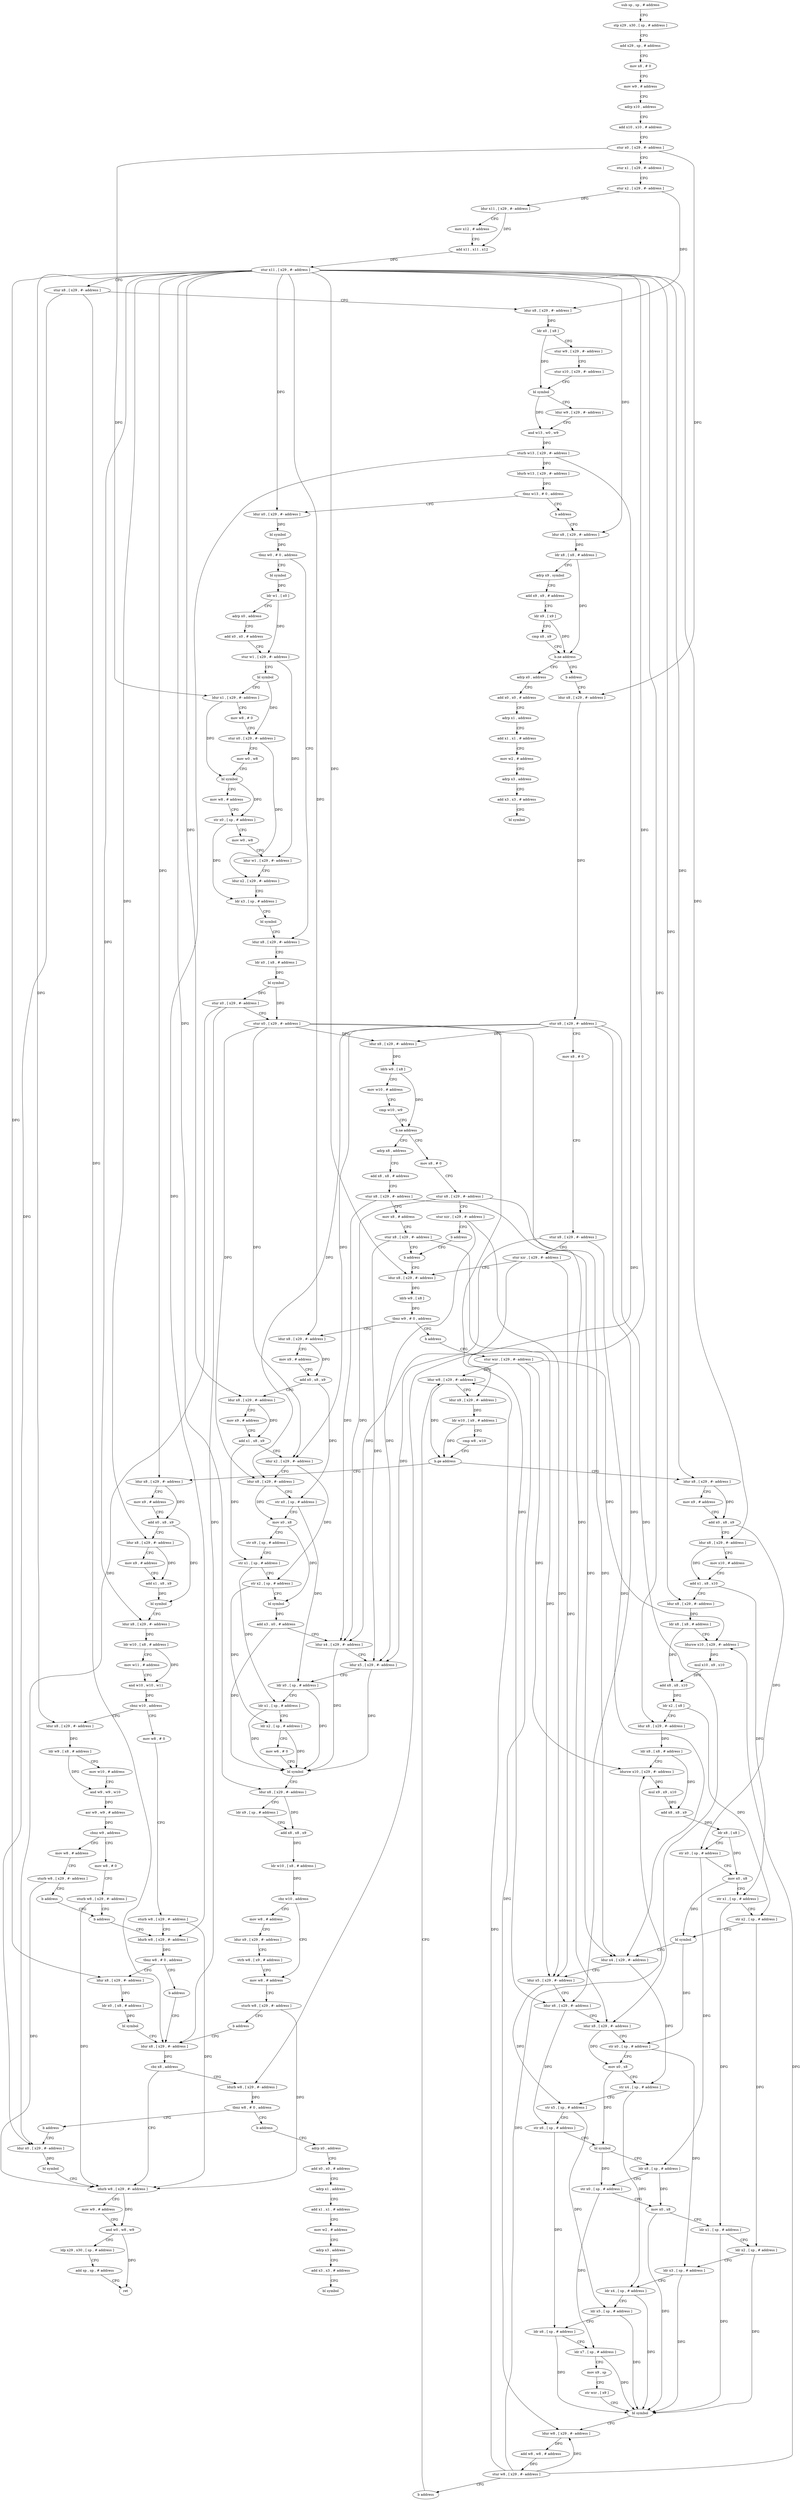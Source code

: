 digraph "func" {
"4227072" [label = "sub sp , sp , # address" ]
"4227076" [label = "stp x29 , x30 , [ sp , # address ]" ]
"4227080" [label = "add x29 , sp , # address" ]
"4227084" [label = "mov x8 , # 0" ]
"4227088" [label = "mov w9 , # address" ]
"4227092" [label = "adrp x10 , address" ]
"4227096" [label = "add x10 , x10 , # address" ]
"4227100" [label = "stur x0 , [ x29 , #- address ]" ]
"4227104" [label = "stur x1 , [ x29 , #- address ]" ]
"4227108" [label = "stur x2 , [ x29 , #- address ]" ]
"4227112" [label = "ldur x11 , [ x29 , #- address ]" ]
"4227116" [label = "mov x12 , # address" ]
"4227120" [label = "add x11 , x11 , x12" ]
"4227124" [label = "stur x11 , [ x29 , #- address ]" ]
"4227128" [label = "stur x8 , [ x29 , #- address ]" ]
"4227132" [label = "ldur x8 , [ x29 , #- address ]" ]
"4227136" [label = "ldr x0 , [ x8 ]" ]
"4227140" [label = "stur w9 , [ x29 , #- address ]" ]
"4227144" [label = "stur x10 , [ x29 , #- address ]" ]
"4227148" [label = "bl symbol" ]
"4227152" [label = "ldur w9 , [ x29 , #- address ]" ]
"4227156" [label = "and w13 , w0 , w9" ]
"4227160" [label = "sturb w13 , [ x29 , #- address ]" ]
"4227164" [label = "ldurb w13 , [ x29 , #- address ]" ]
"4227168" [label = "tbnz w13 , # 0 , address" ]
"4227176" [label = "ldur x0 , [ x29 , #- address ]" ]
"4227172" [label = "b address" ]
"4227180" [label = "bl symbol" ]
"4227184" [label = "tbnz w0 , # 0 , address" ]
"4227260" [label = "ldur x8 , [ x29 , #- address ]" ]
"4227188" [label = "bl symbol" ]
"4227340" [label = "ldur x8 , [ x29 , #- address ]" ]
"4227264" [label = "ldr x0 , [ x8 , # address ]" ]
"4227268" [label = "bl symbol" ]
"4227272" [label = "stur x0 , [ x29 , #- address ]" ]
"4227276" [label = "stur x0 , [ x29 , #- address ]" ]
"4227280" [label = "ldur x8 , [ x29 , #- address ]" ]
"4227284" [label = "ldrb w9 , [ x8 ]" ]
"4227288" [label = "mov w10 , # address" ]
"4227292" [label = "cmp w10 , w9" ]
"4227296" [label = "b.ne address" ]
"4227316" [label = "adrp x8 , address" ]
"4227300" [label = "mov x8 , # 0" ]
"4227192" [label = "ldr w1 , [ x0 ]" ]
"4227196" [label = "adrp x0 , address" ]
"4227200" [label = "add x0 , x0 , # address" ]
"4227204" [label = "stur w1 , [ x29 , #- address ]" ]
"4227208" [label = "bl symbol" ]
"4227212" [label = "ldur x1 , [ x29 , #- address ]" ]
"4227216" [label = "mov w8 , # 0" ]
"4227220" [label = "stur x0 , [ x29 , #- address ]" ]
"4227224" [label = "mov w0 , w8" ]
"4227228" [label = "bl symbol" ]
"4227232" [label = "mov w8 , # address" ]
"4227236" [label = "str x0 , [ sp , # address ]" ]
"4227240" [label = "mov w0 , w8" ]
"4227244" [label = "ldur w1 , [ x29 , #- address ]" ]
"4227248" [label = "ldur x2 , [ x29 , #- address ]" ]
"4227252" [label = "ldr x3 , [ sp , # address ]" ]
"4227256" [label = "bl symbol" ]
"4227344" [label = "ldr x8 , [ x8 , # address ]" ]
"4227348" [label = "adrp x9 , symbol" ]
"4227352" [label = "add x9 , x9 , # address" ]
"4227356" [label = "ldr x9 , [ x9 ]" ]
"4227360" [label = "cmp x8 , x9" ]
"4227364" [label = "b.ne address" ]
"4227372" [label = "adrp x0 , address" ]
"4227368" [label = "b address" ]
"4227320" [label = "add x8 , x8 , # address" ]
"4227324" [label = "stur x8 , [ x29 , #- address ]" ]
"4227328" [label = "mov x8 , # address" ]
"4227332" [label = "stur x8 , [ x29 , #- address ]" ]
"4227336" [label = "b address" ]
"4227304" [label = "stur x8 , [ x29 , #- address ]" ]
"4227308" [label = "stur xzr , [ x29 , #- address ]" ]
"4227312" [label = "b address" ]
"4227376" [label = "add x0 , x0 , # address" ]
"4227380" [label = "adrp x1 , address" ]
"4227384" [label = "add x1 , x1 , # address" ]
"4227388" [label = "mov w2 , # address" ]
"4227392" [label = "adrp x3 , address" ]
"4227396" [label = "add x3 , x3 , # address" ]
"4227400" [label = "bl symbol" ]
"4227404" [label = "ldur x8 , [ x29 , #- address ]" ]
"4227424" [label = "ldur x8 , [ x29 , #- address ]" ]
"4227428" [label = "ldrb w9 , [ x8 ]" ]
"4227432" [label = "tbnz w9 , # 0 , address" ]
"4227440" [label = "ldur x8 , [ x29 , #- address ]" ]
"4227436" [label = "b address" ]
"4227408" [label = "stur x8 , [ x29 , #- address ]" ]
"4227412" [label = "mov x8 , # 0" ]
"4227416" [label = "stur x8 , [ x29 , #- address ]" ]
"4227420" [label = "stur xzr , [ x29 , #- address ]" ]
"4227444" [label = "mov x9 , # address" ]
"4227448" [label = "add x0 , x8 , x9" ]
"4227452" [label = "ldur x8 , [ x29 , #- address ]" ]
"4227456" [label = "mov x9 , # address" ]
"4227460" [label = "add x1 , x8 , x9" ]
"4227464" [label = "ldur x2 , [ x29 , #- address ]" ]
"4227468" [label = "ldur x8 , [ x29 , #- address ]" ]
"4227472" [label = "str x0 , [ sp , # address ]" ]
"4227476" [label = "mov x0 , x8" ]
"4227480" [label = "str x9 , [ sp , # address ]" ]
"4227484" [label = "str x1 , [ sp , # address ]" ]
"4227488" [label = "str x2 , [ sp , # address ]" ]
"4227492" [label = "bl symbol" ]
"4227496" [label = "add x3 , x0 , # address" ]
"4227500" [label = "ldur x4 , [ x29 , #- address ]" ]
"4227504" [label = "ldur x5 , [ x29 , #- address ]" ]
"4227508" [label = "ldr x0 , [ sp , # address ]" ]
"4227512" [label = "ldr x1 , [ sp , # address ]" ]
"4227516" [label = "ldr x2 , [ sp , # address ]" ]
"4227520" [label = "mov w6 , # 0" ]
"4227524" [label = "bl symbol" ]
"4227528" [label = "ldur x8 , [ x29 , #- address ]" ]
"4227532" [label = "ldr x9 , [ sp , # address ]" ]
"4227536" [label = "add x8 , x8 , x9" ]
"4227540" [label = "ldr w10 , [ x8 , # address ]" ]
"4227544" [label = "cbz w10 , address" ]
"4227560" [label = "mov w8 , # address" ]
"4227548" [label = "mov w8 , # address" ]
"4227572" [label = "stur wzr , [ x29 , #- address ]" ]
"4227564" [label = "sturb w8 , [ x29 , #- address ]" ]
"4227568" [label = "b address" ]
"4227924" [label = "ldur x8 , [ x29 , #- address ]" ]
"4227552" [label = "ldur x9 , [ x29 , #- address ]" ]
"4227556" [label = "strb w8 , [ x9 , # address ]" ]
"4227576" [label = "ldur w8 , [ x29 , #- address ]" ]
"4227928" [label = "cbz x8 , address" ]
"4227988" [label = "ldurb w8 , [ x29 , #- address ]" ]
"4227932" [label = "ldurb w8 , [ x29 , #- address ]" ]
"4227796" [label = "ldur x8 , [ x29 , #- address ]" ]
"4227800" [label = "mov x9 , # address" ]
"4227804" [label = "add x0 , x8 , x9" ]
"4227808" [label = "ldur x8 , [ x29 , #- address ]" ]
"4227812" [label = "mov x9 , # address" ]
"4227816" [label = "add x1 , x8 , x9" ]
"4227820" [label = "bl symbol" ]
"4227824" [label = "ldur x8 , [ x29 , #- address ]" ]
"4227828" [label = "ldr w10 , [ x8 , # address ]" ]
"4227832" [label = "mov w11 , # address" ]
"4227836" [label = "and w10 , w10 , w11" ]
"4227840" [label = "cbnz w10 , address" ]
"4227892" [label = "mov w8 , # 0" ]
"4227844" [label = "ldur x8 , [ x29 , #- address ]" ]
"4227596" [label = "ldur x8 , [ x29 , #- address ]" ]
"4227600" [label = "mov x9 , # address" ]
"4227604" [label = "add x0 , x8 , x9" ]
"4227608" [label = "ldur x8 , [ x29 , #- address ]" ]
"4227612" [label = "mov x10 , # address" ]
"4227616" [label = "add x1 , x8 , x10" ]
"4227620" [label = "ldur x8 , [ x29 , #- address ]" ]
"4227624" [label = "ldr x8 , [ x8 , # address ]" ]
"4227628" [label = "ldursw x10 , [ x29 , #- address ]" ]
"4227632" [label = "mul x10 , x9 , x10" ]
"4227636" [label = "add x8 , x8 , x10" ]
"4227640" [label = "ldr x2 , [ x8 ]" ]
"4227644" [label = "ldur x8 , [ x29 , #- address ]" ]
"4227648" [label = "ldr x8 , [ x8 , # address ]" ]
"4227652" [label = "ldursw x10 , [ x29 , #- address ]" ]
"4227656" [label = "mul x9 , x9 , x10" ]
"4227660" [label = "add x8 , x8 , x9" ]
"4227664" [label = "ldr x8 , [ x8 ]" ]
"4227668" [label = "str x0 , [ sp , # address ]" ]
"4227672" [label = "mov x0 , x8" ]
"4227676" [label = "str x1 , [ sp , # address ]" ]
"4227680" [label = "str x2 , [ sp , # address ]" ]
"4227684" [label = "bl symbol" ]
"4227688" [label = "ldur x4 , [ x29 , #- address ]" ]
"4227692" [label = "ldur x5 , [ x29 , #- address ]" ]
"4227696" [label = "ldur x6 , [ x29 , #- address ]" ]
"4227700" [label = "ldur x8 , [ x29 , #- address ]" ]
"4227704" [label = "str x0 , [ sp , # address ]" ]
"4227708" [label = "mov x0 , x8" ]
"4227712" [label = "str x4 , [ sp , # address ]" ]
"4227716" [label = "str x5 , [ sp , # address ]" ]
"4227720" [label = "str x6 , [ sp , # address ]" ]
"4227724" [label = "bl symbol" ]
"4227728" [label = "ldr x8 , [ sp , # address ]" ]
"4227732" [label = "str x0 , [ sp , # address ]" ]
"4227736" [label = "mov x0 , x8" ]
"4227740" [label = "ldr x1 , [ sp , # address ]" ]
"4227744" [label = "ldr x2 , [ sp , # address ]" ]
"4227748" [label = "ldr x3 , [ sp , # address ]" ]
"4227752" [label = "ldr x4 , [ sp , # address ]" ]
"4227756" [label = "ldr x5 , [ sp , # address ]" ]
"4227760" [label = "ldr x6 , [ sp , # address ]" ]
"4227764" [label = "ldr x7 , [ sp , # address ]" ]
"4227768" [label = "mov x9 , sp" ]
"4227772" [label = "str wzr , [ x9 ]" ]
"4227776" [label = "bl symbol" ]
"4227780" [label = "ldur w8 , [ x29 , #- address ]" ]
"4227784" [label = "add w8 , w8 , # address" ]
"4227788" [label = "stur w8 , [ x29 , #- address ]" ]
"4227792" [label = "b address" ]
"4227992" [label = "mov w9 , # address" ]
"4227996" [label = "and w0 , w8 , w9" ]
"4228000" [label = "ldp x29 , x30 , [ sp , # address ]" ]
"4228004" [label = "add sp , sp , # address" ]
"4228008" [label = "ret" ]
"4227936" [label = "tbnz w8 , # 0 , address" ]
"4227944" [label = "b address" ]
"4227940" [label = "b address" ]
"4227896" [label = "sturb w8 , [ x29 , #- address ]" ]
"4227900" [label = "ldurb w8 , [ x29 , #- address ]" ]
"4227848" [label = "ldr w9 , [ x8 , # address ]" ]
"4227852" [label = "mov w10 , # address" ]
"4227856" [label = "and w9 , w9 , w10" ]
"4227860" [label = "asr w9 , w9 , # address" ]
"4227864" [label = "cbnz w9 , address" ]
"4227880" [label = "mov w8 , # 0" ]
"4227868" [label = "mov w8 , # address" ]
"4227580" [label = "ldur x9 , [ x29 , #- address ]" ]
"4227584" [label = "ldr w10 , [ x9 , # address ]" ]
"4227588" [label = "cmp w8 , w10" ]
"4227592" [label = "b.ge address" ]
"4227980" [label = "ldur x0 , [ x29 , #- address ]" ]
"4227948" [label = "adrp x0 , address" ]
"4227912" [label = "ldur x8 , [ x29 , #- address ]" ]
"4227916" [label = "ldr x0 , [ x8 , # address ]" ]
"4227920" [label = "bl symbol" ]
"4227908" [label = "b address" ]
"4227884" [label = "sturb w8 , [ x29 , #- address ]" ]
"4227888" [label = "b address" ]
"4227872" [label = "sturb w8 , [ x29 , #- address ]" ]
"4227876" [label = "b address" ]
"4227984" [label = "bl symbol" ]
"4227952" [label = "add x0 , x0 , # address" ]
"4227956" [label = "adrp x1 , address" ]
"4227960" [label = "add x1 , x1 , # address" ]
"4227964" [label = "mov w2 , # address" ]
"4227968" [label = "adrp x3 , address" ]
"4227972" [label = "add x3 , x3 , # address" ]
"4227976" [label = "bl symbol" ]
"4227904" [label = "tbnz w8 , # 0 , address" ]
"4227072" -> "4227076" [ label = "CFG" ]
"4227076" -> "4227080" [ label = "CFG" ]
"4227080" -> "4227084" [ label = "CFG" ]
"4227084" -> "4227088" [ label = "CFG" ]
"4227088" -> "4227092" [ label = "CFG" ]
"4227092" -> "4227096" [ label = "CFG" ]
"4227096" -> "4227100" [ label = "CFG" ]
"4227100" -> "4227104" [ label = "CFG" ]
"4227100" -> "4227212" [ label = "DFG" ]
"4227100" -> "4227404" [ label = "DFG" ]
"4227104" -> "4227108" [ label = "CFG" ]
"4227108" -> "4227112" [ label = "DFG" ]
"4227108" -> "4227132" [ label = "DFG" ]
"4227112" -> "4227116" [ label = "CFG" ]
"4227112" -> "4227120" [ label = "DFG" ]
"4227116" -> "4227120" [ label = "CFG" ]
"4227120" -> "4227124" [ label = "DFG" ]
"4227124" -> "4227128" [ label = "CFG" ]
"4227124" -> "4227176" [ label = "DFG" ]
"4227124" -> "4227340" [ label = "DFG" ]
"4227124" -> "4227424" [ label = "DFG" ]
"4227124" -> "4227440" [ label = "DFG" ]
"4227124" -> "4227452" [ label = "DFG" ]
"4227124" -> "4227528" [ label = "DFG" ]
"4227124" -> "4227580" [ label = "DFG" ]
"4227124" -> "4227796" [ label = "DFG" ]
"4227124" -> "4227808" [ label = "DFG" ]
"4227124" -> "4227824" [ label = "DFG" ]
"4227124" -> "4227596" [ label = "DFG" ]
"4227124" -> "4227608" [ label = "DFG" ]
"4227124" -> "4227620" [ label = "DFG" ]
"4227124" -> "4227644" [ label = "DFG" ]
"4227124" -> "4227844" [ label = "DFG" ]
"4227124" -> "4227912" [ label = "DFG" ]
"4227128" -> "4227132" [ label = "CFG" ]
"4227128" -> "4227924" [ label = "DFG" ]
"4227128" -> "4227980" [ label = "DFG" ]
"4227132" -> "4227136" [ label = "DFG" ]
"4227136" -> "4227140" [ label = "CFG" ]
"4227136" -> "4227148" [ label = "DFG" ]
"4227140" -> "4227144" [ label = "CFG" ]
"4227144" -> "4227148" [ label = "CFG" ]
"4227148" -> "4227152" [ label = "CFG" ]
"4227148" -> "4227156" [ label = "DFG" ]
"4227152" -> "4227156" [ label = "CFG" ]
"4227156" -> "4227160" [ label = "DFG" ]
"4227160" -> "4227164" [ label = "DFG" ]
"4227160" -> "4227932" [ label = "DFG" ]
"4227160" -> "4227900" [ label = "DFG" ]
"4227164" -> "4227168" [ label = "DFG" ]
"4227168" -> "4227176" [ label = "CFG" ]
"4227168" -> "4227172" [ label = "CFG" ]
"4227176" -> "4227180" [ label = "DFG" ]
"4227172" -> "4227340" [ label = "CFG" ]
"4227180" -> "4227184" [ label = "DFG" ]
"4227184" -> "4227260" [ label = "CFG" ]
"4227184" -> "4227188" [ label = "CFG" ]
"4227260" -> "4227264" [ label = "CFG" ]
"4227188" -> "4227192" [ label = "DFG" ]
"4227340" -> "4227344" [ label = "DFG" ]
"4227264" -> "4227268" [ label = "DFG" ]
"4227268" -> "4227272" [ label = "DFG" ]
"4227268" -> "4227276" [ label = "DFG" ]
"4227272" -> "4227276" [ label = "CFG" ]
"4227272" -> "4227924" [ label = "DFG" ]
"4227272" -> "4227980" [ label = "DFG" ]
"4227276" -> "4227280" [ label = "DFG" ]
"4227276" -> "4227464" [ label = "DFG" ]
"4227276" -> "4227468" [ label = "DFG" ]
"4227276" -> "4227696" [ label = "DFG" ]
"4227276" -> "4227700" [ label = "DFG" ]
"4227280" -> "4227284" [ label = "DFG" ]
"4227284" -> "4227288" [ label = "CFG" ]
"4227284" -> "4227296" [ label = "DFG" ]
"4227288" -> "4227292" [ label = "CFG" ]
"4227292" -> "4227296" [ label = "CFG" ]
"4227296" -> "4227316" [ label = "CFG" ]
"4227296" -> "4227300" [ label = "CFG" ]
"4227316" -> "4227320" [ label = "CFG" ]
"4227300" -> "4227304" [ label = "CFG" ]
"4227192" -> "4227196" [ label = "CFG" ]
"4227192" -> "4227204" [ label = "DFG" ]
"4227196" -> "4227200" [ label = "CFG" ]
"4227200" -> "4227204" [ label = "CFG" ]
"4227204" -> "4227208" [ label = "CFG" ]
"4227204" -> "4227244" [ label = "DFG" ]
"4227208" -> "4227212" [ label = "CFG" ]
"4227208" -> "4227220" [ label = "DFG" ]
"4227212" -> "4227216" [ label = "CFG" ]
"4227212" -> "4227228" [ label = "DFG" ]
"4227216" -> "4227220" [ label = "CFG" ]
"4227220" -> "4227224" [ label = "CFG" ]
"4227220" -> "4227248" [ label = "DFG" ]
"4227224" -> "4227228" [ label = "CFG" ]
"4227228" -> "4227232" [ label = "CFG" ]
"4227228" -> "4227236" [ label = "DFG" ]
"4227232" -> "4227236" [ label = "CFG" ]
"4227236" -> "4227240" [ label = "CFG" ]
"4227236" -> "4227252" [ label = "DFG" ]
"4227240" -> "4227244" [ label = "CFG" ]
"4227244" -> "4227248" [ label = "CFG" ]
"4227248" -> "4227252" [ label = "CFG" ]
"4227252" -> "4227256" [ label = "CFG" ]
"4227256" -> "4227260" [ label = "CFG" ]
"4227344" -> "4227348" [ label = "CFG" ]
"4227344" -> "4227364" [ label = "DFG" ]
"4227348" -> "4227352" [ label = "CFG" ]
"4227352" -> "4227356" [ label = "CFG" ]
"4227356" -> "4227360" [ label = "CFG" ]
"4227356" -> "4227364" [ label = "DFG" ]
"4227360" -> "4227364" [ label = "CFG" ]
"4227364" -> "4227372" [ label = "CFG" ]
"4227364" -> "4227368" [ label = "CFG" ]
"4227372" -> "4227376" [ label = "CFG" ]
"4227368" -> "4227404" [ label = "CFG" ]
"4227320" -> "4227324" [ label = "CFG" ]
"4227324" -> "4227328" [ label = "CFG" ]
"4227324" -> "4227500" [ label = "DFG" ]
"4227324" -> "4227688" [ label = "DFG" ]
"4227328" -> "4227332" [ label = "CFG" ]
"4227332" -> "4227336" [ label = "CFG" ]
"4227332" -> "4227504" [ label = "DFG" ]
"4227332" -> "4227692" [ label = "DFG" ]
"4227336" -> "4227424" [ label = "CFG" ]
"4227304" -> "4227308" [ label = "CFG" ]
"4227304" -> "4227500" [ label = "DFG" ]
"4227304" -> "4227688" [ label = "DFG" ]
"4227308" -> "4227312" [ label = "CFG" ]
"4227308" -> "4227504" [ label = "DFG" ]
"4227308" -> "4227692" [ label = "DFG" ]
"4227312" -> "4227336" [ label = "CFG" ]
"4227376" -> "4227380" [ label = "CFG" ]
"4227380" -> "4227384" [ label = "CFG" ]
"4227384" -> "4227388" [ label = "CFG" ]
"4227388" -> "4227392" [ label = "CFG" ]
"4227392" -> "4227396" [ label = "CFG" ]
"4227396" -> "4227400" [ label = "CFG" ]
"4227404" -> "4227408" [ label = "DFG" ]
"4227424" -> "4227428" [ label = "DFG" ]
"4227428" -> "4227432" [ label = "DFG" ]
"4227432" -> "4227440" [ label = "CFG" ]
"4227432" -> "4227436" [ label = "CFG" ]
"4227440" -> "4227444" [ label = "CFG" ]
"4227440" -> "4227448" [ label = "DFG" ]
"4227436" -> "4227572" [ label = "CFG" ]
"4227408" -> "4227412" [ label = "CFG" ]
"4227408" -> "4227280" [ label = "DFG" ]
"4227408" -> "4227464" [ label = "DFG" ]
"4227408" -> "4227468" [ label = "DFG" ]
"4227408" -> "4227696" [ label = "DFG" ]
"4227408" -> "4227700" [ label = "DFG" ]
"4227412" -> "4227416" [ label = "CFG" ]
"4227416" -> "4227420" [ label = "CFG" ]
"4227416" -> "4227500" [ label = "DFG" ]
"4227416" -> "4227688" [ label = "DFG" ]
"4227420" -> "4227424" [ label = "CFG" ]
"4227420" -> "4227504" [ label = "DFG" ]
"4227420" -> "4227692" [ label = "DFG" ]
"4227444" -> "4227448" [ label = "CFG" ]
"4227448" -> "4227452" [ label = "CFG" ]
"4227448" -> "4227472" [ label = "DFG" ]
"4227452" -> "4227456" [ label = "CFG" ]
"4227452" -> "4227460" [ label = "DFG" ]
"4227456" -> "4227460" [ label = "CFG" ]
"4227460" -> "4227464" [ label = "CFG" ]
"4227460" -> "4227484" [ label = "DFG" ]
"4227464" -> "4227468" [ label = "CFG" ]
"4227464" -> "4227488" [ label = "DFG" ]
"4227468" -> "4227472" [ label = "CFG" ]
"4227468" -> "4227476" [ label = "DFG" ]
"4227472" -> "4227476" [ label = "CFG" ]
"4227472" -> "4227508" [ label = "DFG" ]
"4227476" -> "4227480" [ label = "CFG" ]
"4227476" -> "4227492" [ label = "DFG" ]
"4227480" -> "4227484" [ label = "CFG" ]
"4227484" -> "4227488" [ label = "CFG" ]
"4227484" -> "4227512" [ label = "DFG" ]
"4227488" -> "4227492" [ label = "CFG" ]
"4227488" -> "4227516" [ label = "DFG" ]
"4227492" -> "4227496" [ label = "DFG" ]
"4227496" -> "4227500" [ label = "CFG" ]
"4227496" -> "4227524" [ label = "DFG" ]
"4227500" -> "4227504" [ label = "CFG" ]
"4227500" -> "4227524" [ label = "DFG" ]
"4227504" -> "4227508" [ label = "CFG" ]
"4227504" -> "4227524" [ label = "DFG" ]
"4227508" -> "4227512" [ label = "CFG" ]
"4227508" -> "4227524" [ label = "DFG" ]
"4227512" -> "4227516" [ label = "CFG" ]
"4227512" -> "4227524" [ label = "DFG" ]
"4227516" -> "4227520" [ label = "CFG" ]
"4227516" -> "4227524" [ label = "DFG" ]
"4227520" -> "4227524" [ label = "CFG" ]
"4227524" -> "4227528" [ label = "CFG" ]
"4227528" -> "4227532" [ label = "CFG" ]
"4227528" -> "4227536" [ label = "DFG" ]
"4227532" -> "4227536" [ label = "CFG" ]
"4227536" -> "4227540" [ label = "DFG" ]
"4227540" -> "4227544" [ label = "DFG" ]
"4227544" -> "4227560" [ label = "CFG" ]
"4227544" -> "4227548" [ label = "CFG" ]
"4227560" -> "4227564" [ label = "CFG" ]
"4227548" -> "4227552" [ label = "CFG" ]
"4227572" -> "4227576" [ label = "DFG" ]
"4227572" -> "4227628" [ label = "DFG" ]
"4227572" -> "4227652" [ label = "DFG" ]
"4227572" -> "4227780" [ label = "DFG" ]
"4227564" -> "4227568" [ label = "CFG" ]
"4227564" -> "4227988" [ label = "DFG" ]
"4227568" -> "4227924" [ label = "CFG" ]
"4227924" -> "4227928" [ label = "DFG" ]
"4227552" -> "4227556" [ label = "CFG" ]
"4227556" -> "4227560" [ label = "CFG" ]
"4227576" -> "4227580" [ label = "CFG" ]
"4227576" -> "4227592" [ label = "DFG" ]
"4227928" -> "4227988" [ label = "CFG" ]
"4227928" -> "4227932" [ label = "CFG" ]
"4227988" -> "4227992" [ label = "CFG" ]
"4227988" -> "4227996" [ label = "DFG" ]
"4227932" -> "4227936" [ label = "DFG" ]
"4227796" -> "4227800" [ label = "CFG" ]
"4227796" -> "4227804" [ label = "DFG" ]
"4227800" -> "4227804" [ label = "CFG" ]
"4227804" -> "4227808" [ label = "CFG" ]
"4227804" -> "4227820" [ label = "DFG" ]
"4227808" -> "4227812" [ label = "CFG" ]
"4227808" -> "4227816" [ label = "DFG" ]
"4227812" -> "4227816" [ label = "CFG" ]
"4227816" -> "4227820" [ label = "DFG" ]
"4227820" -> "4227824" [ label = "CFG" ]
"4227824" -> "4227828" [ label = "DFG" ]
"4227828" -> "4227832" [ label = "CFG" ]
"4227828" -> "4227836" [ label = "DFG" ]
"4227832" -> "4227836" [ label = "CFG" ]
"4227836" -> "4227840" [ label = "DFG" ]
"4227840" -> "4227892" [ label = "CFG" ]
"4227840" -> "4227844" [ label = "CFG" ]
"4227892" -> "4227896" [ label = "CFG" ]
"4227844" -> "4227848" [ label = "DFG" ]
"4227596" -> "4227600" [ label = "CFG" ]
"4227596" -> "4227604" [ label = "DFG" ]
"4227600" -> "4227604" [ label = "CFG" ]
"4227604" -> "4227608" [ label = "CFG" ]
"4227604" -> "4227668" [ label = "DFG" ]
"4227608" -> "4227612" [ label = "CFG" ]
"4227608" -> "4227616" [ label = "DFG" ]
"4227612" -> "4227616" [ label = "CFG" ]
"4227616" -> "4227620" [ label = "CFG" ]
"4227616" -> "4227676" [ label = "DFG" ]
"4227620" -> "4227624" [ label = "DFG" ]
"4227624" -> "4227628" [ label = "CFG" ]
"4227624" -> "4227636" [ label = "DFG" ]
"4227628" -> "4227632" [ label = "DFG" ]
"4227632" -> "4227636" [ label = "DFG" ]
"4227636" -> "4227640" [ label = "DFG" ]
"4227640" -> "4227644" [ label = "CFG" ]
"4227640" -> "4227680" [ label = "DFG" ]
"4227644" -> "4227648" [ label = "DFG" ]
"4227648" -> "4227652" [ label = "CFG" ]
"4227648" -> "4227660" [ label = "DFG" ]
"4227652" -> "4227656" [ label = "DFG" ]
"4227656" -> "4227660" [ label = "DFG" ]
"4227660" -> "4227664" [ label = "DFG" ]
"4227664" -> "4227668" [ label = "CFG" ]
"4227664" -> "4227672" [ label = "DFG" ]
"4227668" -> "4227672" [ label = "CFG" ]
"4227668" -> "4227728" [ label = "DFG" ]
"4227672" -> "4227676" [ label = "CFG" ]
"4227672" -> "4227684" [ label = "DFG" ]
"4227676" -> "4227680" [ label = "CFG" ]
"4227676" -> "4227740" [ label = "DFG" ]
"4227680" -> "4227684" [ label = "CFG" ]
"4227680" -> "4227744" [ label = "DFG" ]
"4227684" -> "4227688" [ label = "CFG" ]
"4227684" -> "4227704" [ label = "DFG" ]
"4227688" -> "4227692" [ label = "CFG" ]
"4227688" -> "4227712" [ label = "DFG" ]
"4227692" -> "4227696" [ label = "CFG" ]
"4227692" -> "4227716" [ label = "DFG" ]
"4227696" -> "4227700" [ label = "CFG" ]
"4227696" -> "4227720" [ label = "DFG" ]
"4227700" -> "4227704" [ label = "CFG" ]
"4227700" -> "4227708" [ label = "DFG" ]
"4227704" -> "4227708" [ label = "CFG" ]
"4227704" -> "4227748" [ label = "DFG" ]
"4227708" -> "4227712" [ label = "CFG" ]
"4227708" -> "4227724" [ label = "DFG" ]
"4227712" -> "4227716" [ label = "CFG" ]
"4227712" -> "4227752" [ label = "DFG" ]
"4227716" -> "4227720" [ label = "CFG" ]
"4227716" -> "4227756" [ label = "DFG" ]
"4227720" -> "4227724" [ label = "CFG" ]
"4227720" -> "4227760" [ label = "DFG" ]
"4227724" -> "4227728" [ label = "CFG" ]
"4227724" -> "4227732" [ label = "DFG" ]
"4227728" -> "4227732" [ label = "CFG" ]
"4227728" -> "4227736" [ label = "DFG" ]
"4227732" -> "4227736" [ label = "CFG" ]
"4227732" -> "4227764" [ label = "DFG" ]
"4227736" -> "4227740" [ label = "CFG" ]
"4227736" -> "4227776" [ label = "DFG" ]
"4227740" -> "4227744" [ label = "CFG" ]
"4227740" -> "4227776" [ label = "DFG" ]
"4227744" -> "4227748" [ label = "CFG" ]
"4227744" -> "4227776" [ label = "DFG" ]
"4227748" -> "4227752" [ label = "CFG" ]
"4227748" -> "4227776" [ label = "DFG" ]
"4227752" -> "4227756" [ label = "CFG" ]
"4227752" -> "4227776" [ label = "DFG" ]
"4227756" -> "4227760" [ label = "CFG" ]
"4227756" -> "4227776" [ label = "DFG" ]
"4227760" -> "4227764" [ label = "CFG" ]
"4227760" -> "4227776" [ label = "DFG" ]
"4227764" -> "4227768" [ label = "CFG" ]
"4227764" -> "4227776" [ label = "DFG" ]
"4227768" -> "4227772" [ label = "CFG" ]
"4227772" -> "4227776" [ label = "CFG" ]
"4227776" -> "4227780" [ label = "CFG" ]
"4227780" -> "4227784" [ label = "DFG" ]
"4227784" -> "4227788" [ label = "DFG" ]
"4227788" -> "4227792" [ label = "CFG" ]
"4227788" -> "4227576" [ label = "DFG" ]
"4227788" -> "4227628" [ label = "DFG" ]
"4227788" -> "4227652" [ label = "DFG" ]
"4227788" -> "4227780" [ label = "DFG" ]
"4227792" -> "4227576" [ label = "CFG" ]
"4227992" -> "4227996" [ label = "CFG" ]
"4227996" -> "4228000" [ label = "CFG" ]
"4227996" -> "4228008" [ label = "DFG" ]
"4228000" -> "4228004" [ label = "CFG" ]
"4228004" -> "4228008" [ label = "CFG" ]
"4227936" -> "4227944" [ label = "CFG" ]
"4227936" -> "4227940" [ label = "CFG" ]
"4227944" -> "4227980" [ label = "CFG" ]
"4227940" -> "4227948" [ label = "CFG" ]
"4227896" -> "4227900" [ label = "CFG" ]
"4227896" -> "4227988" [ label = "DFG" ]
"4227900" -> "4227904" [ label = "DFG" ]
"4227848" -> "4227852" [ label = "CFG" ]
"4227848" -> "4227856" [ label = "DFG" ]
"4227852" -> "4227856" [ label = "CFG" ]
"4227856" -> "4227860" [ label = "DFG" ]
"4227860" -> "4227864" [ label = "DFG" ]
"4227864" -> "4227880" [ label = "CFG" ]
"4227864" -> "4227868" [ label = "CFG" ]
"4227880" -> "4227884" [ label = "CFG" ]
"4227868" -> "4227872" [ label = "CFG" ]
"4227580" -> "4227584" [ label = "DFG" ]
"4227584" -> "4227588" [ label = "CFG" ]
"4227584" -> "4227592" [ label = "DFG" ]
"4227588" -> "4227592" [ label = "CFG" ]
"4227592" -> "4227796" [ label = "CFG" ]
"4227592" -> "4227596" [ label = "CFG" ]
"4227980" -> "4227984" [ label = "DFG" ]
"4227948" -> "4227952" [ label = "CFG" ]
"4227912" -> "4227916" [ label = "DFG" ]
"4227916" -> "4227920" [ label = "DFG" ]
"4227920" -> "4227924" [ label = "CFG" ]
"4227908" -> "4227924" [ label = "CFG" ]
"4227884" -> "4227888" [ label = "CFG" ]
"4227884" -> "4227988" [ label = "DFG" ]
"4227888" -> "4227900" [ label = "CFG" ]
"4227872" -> "4227876" [ label = "CFG" ]
"4227872" -> "4227988" [ label = "DFG" ]
"4227876" -> "4227888" [ label = "CFG" ]
"4227984" -> "4227988" [ label = "CFG" ]
"4227952" -> "4227956" [ label = "CFG" ]
"4227956" -> "4227960" [ label = "CFG" ]
"4227960" -> "4227964" [ label = "CFG" ]
"4227964" -> "4227968" [ label = "CFG" ]
"4227968" -> "4227972" [ label = "CFG" ]
"4227972" -> "4227976" [ label = "CFG" ]
"4227904" -> "4227912" [ label = "CFG" ]
"4227904" -> "4227908" [ label = "CFG" ]
}
